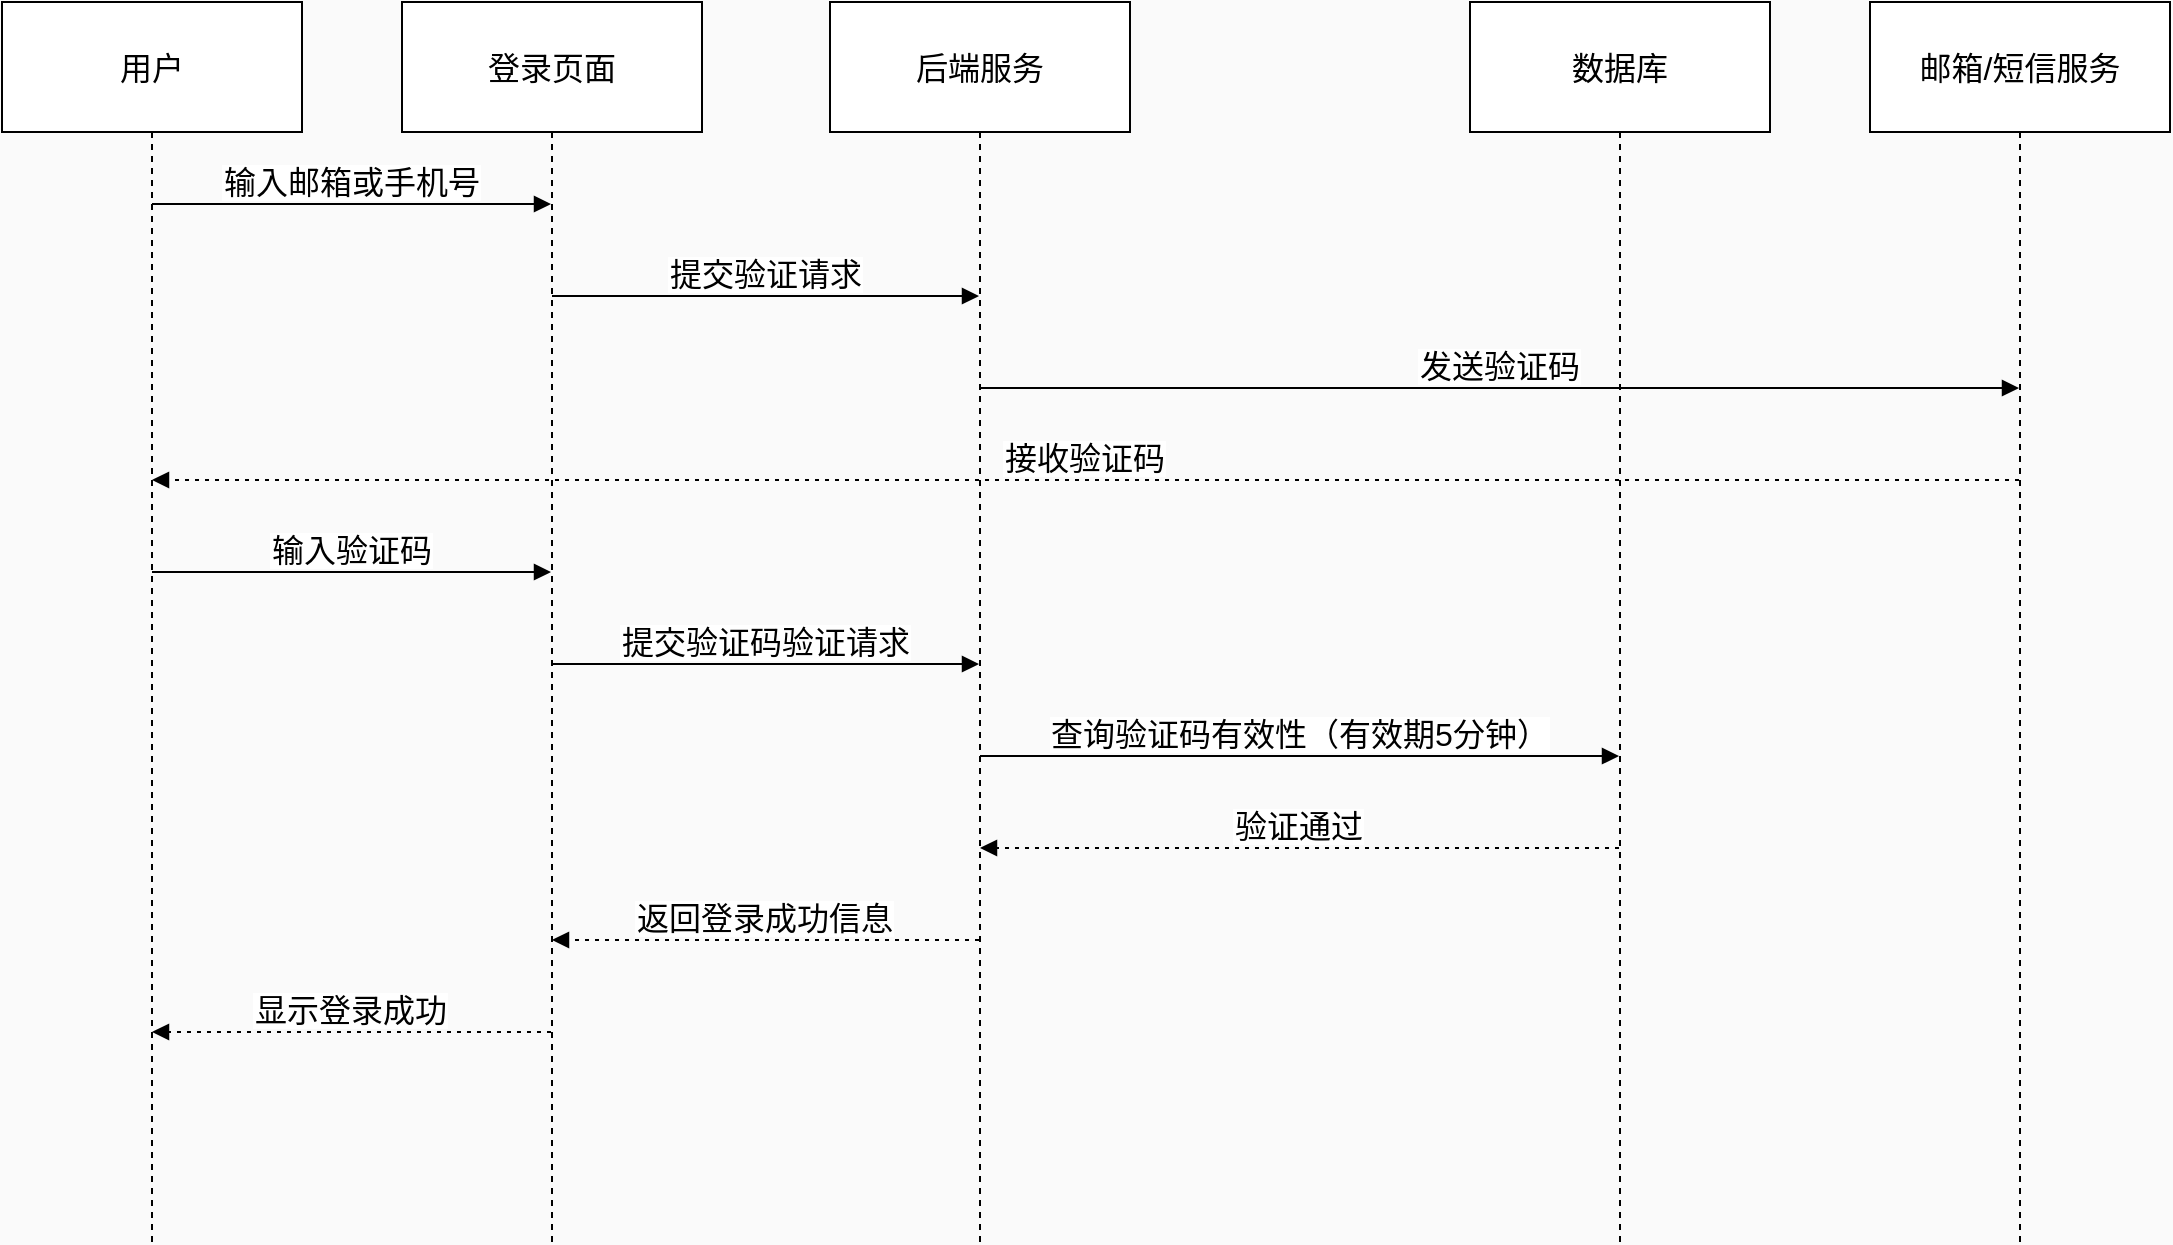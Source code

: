 <mxfile version="24.8.1">
  <diagram name="第 1 页" id="ytwl1VWAvXmkzShz7rxz">
    <mxGraphModel dx="1051" dy="784" grid="1" gridSize="10" guides="1" tooltips="1" connect="1" arrows="1" fold="1" page="1" pageScale="1" pageWidth="827" pageHeight="1169" background="#fafafa" math="0" shadow="0">
      <root>
        <mxCell id="0" />
        <mxCell id="1" parent="0" />
        <mxCell id="AN33XtS7_5ad6eHv9xY9-1" value="用户" style="shape=umlLifeline;perimeter=lifelinePerimeter;whiteSpace=wrap;container=1;dropTarget=0;collapsible=0;recursiveResize=0;outlineConnect=0;portConstraint=eastwest;newEdgeStyle={&quot;edgeStyle&quot;:&quot;elbowEdgeStyle&quot;,&quot;elbow&quot;:&quot;vertical&quot;,&quot;curved&quot;:0,&quot;rounded&quot;:0};size=65;fontSize=16;" parent="1" vertex="1">
          <mxGeometry x="20" y="20" width="150" height="620" as="geometry" />
        </mxCell>
        <mxCell id="AN33XtS7_5ad6eHv9xY9-2" value="登录页面" style="shape=umlLifeline;perimeter=lifelinePerimeter;whiteSpace=wrap;container=1;dropTarget=0;collapsible=0;recursiveResize=0;outlineConnect=0;portConstraint=eastwest;newEdgeStyle={&quot;edgeStyle&quot;:&quot;elbowEdgeStyle&quot;,&quot;elbow&quot;:&quot;vertical&quot;,&quot;curved&quot;:0,&quot;rounded&quot;:0};size=65;fontSize=16;" parent="1" vertex="1">
          <mxGeometry x="220" y="20" width="150" height="620" as="geometry" />
        </mxCell>
        <mxCell id="AN33XtS7_5ad6eHv9xY9-3" value="后端服务" style="shape=umlLifeline;perimeter=lifelinePerimeter;whiteSpace=wrap;container=1;dropTarget=0;collapsible=0;recursiveResize=0;outlineConnect=0;portConstraint=eastwest;newEdgeStyle={&quot;edgeStyle&quot;:&quot;elbowEdgeStyle&quot;,&quot;elbow&quot;:&quot;vertical&quot;,&quot;curved&quot;:0,&quot;rounded&quot;:0};size=65;fontSize=16;" parent="1" vertex="1">
          <mxGeometry x="434" y="20" width="150" height="620" as="geometry" />
        </mxCell>
        <mxCell id="AN33XtS7_5ad6eHv9xY9-4" value="数据库" style="shape=umlLifeline;perimeter=lifelinePerimeter;whiteSpace=wrap;container=1;dropTarget=0;collapsible=0;recursiveResize=0;outlineConnect=0;portConstraint=eastwest;newEdgeStyle={&quot;edgeStyle&quot;:&quot;elbowEdgeStyle&quot;,&quot;elbow&quot;:&quot;vertical&quot;,&quot;curved&quot;:0,&quot;rounded&quot;:0};size=65;fontSize=16;" parent="1" vertex="1">
          <mxGeometry x="754" y="20" width="150" height="620" as="geometry" />
        </mxCell>
        <mxCell id="AN33XtS7_5ad6eHv9xY9-5" value="邮箱/短信服务" style="shape=umlLifeline;perimeter=lifelinePerimeter;whiteSpace=wrap;container=1;dropTarget=0;collapsible=0;recursiveResize=0;outlineConnect=0;portConstraint=eastwest;newEdgeStyle={&quot;edgeStyle&quot;:&quot;elbowEdgeStyle&quot;,&quot;elbow&quot;:&quot;vertical&quot;,&quot;curved&quot;:0,&quot;rounded&quot;:0};size=65;fontSize=16;" parent="1" vertex="1">
          <mxGeometry x="954" y="20" width="150" height="620" as="geometry" />
        </mxCell>
        <mxCell id="AN33XtS7_5ad6eHv9xY9-6" value="输入邮箱或手机号" style="verticalAlign=bottom;edgeStyle=elbowEdgeStyle;elbow=vertical;curved=0;rounded=0;endArrow=block;fontSize=16;" parent="1" source="AN33XtS7_5ad6eHv9xY9-1" target="AN33XtS7_5ad6eHv9xY9-2" edge="1">
          <mxGeometry relative="1" as="geometry">
            <Array as="points">
              <mxPoint x="204" y="121" />
            </Array>
          </mxGeometry>
        </mxCell>
        <mxCell id="AN33XtS7_5ad6eHv9xY9-7" value="提交验证请求" style="verticalAlign=bottom;edgeStyle=elbowEdgeStyle;elbow=vertical;curved=0;rounded=0;endArrow=block;fontSize=16;" parent="1" source="AN33XtS7_5ad6eHv9xY9-2" target="AN33XtS7_5ad6eHv9xY9-3" edge="1">
          <mxGeometry relative="1" as="geometry">
            <Array as="points">
              <mxPoint x="411" y="167" />
            </Array>
          </mxGeometry>
        </mxCell>
        <mxCell id="AN33XtS7_5ad6eHv9xY9-8" value="发送验证码" style="verticalAlign=bottom;edgeStyle=elbowEdgeStyle;elbow=vertical;curved=0;rounded=0;endArrow=block;fontSize=16;" parent="1" source="AN33XtS7_5ad6eHv9xY9-3" target="AN33XtS7_5ad6eHv9xY9-5" edge="1">
          <mxGeometry relative="1" as="geometry">
            <Array as="points">
              <mxPoint x="778" y="213" />
            </Array>
          </mxGeometry>
        </mxCell>
        <mxCell id="AN33XtS7_5ad6eHv9xY9-9" value="接收验证码" style="verticalAlign=bottom;edgeStyle=elbowEdgeStyle;elbow=vertical;curved=0;rounded=0;dashed=1;dashPattern=2 3;endArrow=block;fontSize=16;" parent="1" source="AN33XtS7_5ad6eHv9xY9-5" target="AN33XtS7_5ad6eHv9xY9-1" edge="1">
          <mxGeometry relative="1" as="geometry">
            <Array as="points">
              <mxPoint x="574" y="259" />
            </Array>
          </mxGeometry>
        </mxCell>
        <mxCell id="AN33XtS7_5ad6eHv9xY9-10" value="输入验证码" style="verticalAlign=bottom;edgeStyle=elbowEdgeStyle;elbow=vertical;curved=0;rounded=0;endArrow=block;fontSize=16;" parent="1" source="AN33XtS7_5ad6eHv9xY9-1" target="AN33XtS7_5ad6eHv9xY9-2" edge="1">
          <mxGeometry relative="1" as="geometry">
            <Array as="points">
              <mxPoint x="204" y="305" />
            </Array>
          </mxGeometry>
        </mxCell>
        <mxCell id="AN33XtS7_5ad6eHv9xY9-11" value="提交验证码验证请求" style="verticalAlign=bottom;edgeStyle=elbowEdgeStyle;elbow=vertical;curved=0;rounded=0;endArrow=block;fontSize=16;" parent="1" source="AN33XtS7_5ad6eHv9xY9-2" target="AN33XtS7_5ad6eHv9xY9-3" edge="1">
          <mxGeometry relative="1" as="geometry">
            <Array as="points">
              <mxPoint x="411" y="351" />
            </Array>
          </mxGeometry>
        </mxCell>
        <mxCell id="AN33XtS7_5ad6eHv9xY9-12" value="查询验证码有效性（有效期5分钟）" style="verticalAlign=bottom;edgeStyle=elbowEdgeStyle;elbow=vertical;curved=0;rounded=0;endArrow=block;fontSize=16;" parent="1" source="AN33XtS7_5ad6eHv9xY9-3" target="AN33XtS7_5ad6eHv9xY9-4" edge="1">
          <mxGeometry relative="1" as="geometry">
            <Array as="points">
              <mxPoint x="678" y="397" />
            </Array>
          </mxGeometry>
        </mxCell>
        <mxCell id="AN33XtS7_5ad6eHv9xY9-13" value="验证通过" style="verticalAlign=bottom;edgeStyle=elbowEdgeStyle;elbow=vertical;curved=0;rounded=0;dashed=1;dashPattern=2 3;endArrow=block;fontSize=16;" parent="1" source="AN33XtS7_5ad6eHv9xY9-4" target="AN33XtS7_5ad6eHv9xY9-3" edge="1">
          <mxGeometry relative="1" as="geometry">
            <Array as="points">
              <mxPoint x="681" y="443" />
            </Array>
          </mxGeometry>
        </mxCell>
        <mxCell id="AN33XtS7_5ad6eHv9xY9-14" value="返回登录成功信息" style="verticalAlign=bottom;edgeStyle=elbowEdgeStyle;elbow=vertical;curved=0;rounded=0;dashed=1;dashPattern=2 3;endArrow=block;fontSize=16;" parent="1" source="AN33XtS7_5ad6eHv9xY9-3" target="AN33XtS7_5ad6eHv9xY9-2" edge="1">
          <mxGeometry relative="1" as="geometry">
            <Array as="points">
              <mxPoint x="414" y="489" />
            </Array>
          </mxGeometry>
        </mxCell>
        <mxCell id="AN33XtS7_5ad6eHv9xY9-15" value="显示登录成功" style="verticalAlign=bottom;edgeStyle=elbowEdgeStyle;elbow=vertical;curved=0;rounded=0;dashed=1;dashPattern=2 3;endArrow=block;fontSize=16;" parent="1" source="AN33XtS7_5ad6eHv9xY9-2" target="AN33XtS7_5ad6eHv9xY9-1" edge="1">
          <mxGeometry relative="1" as="geometry">
            <Array as="points">
              <mxPoint x="207" y="535" />
            </Array>
          </mxGeometry>
        </mxCell>
      </root>
    </mxGraphModel>
  </diagram>
</mxfile>
